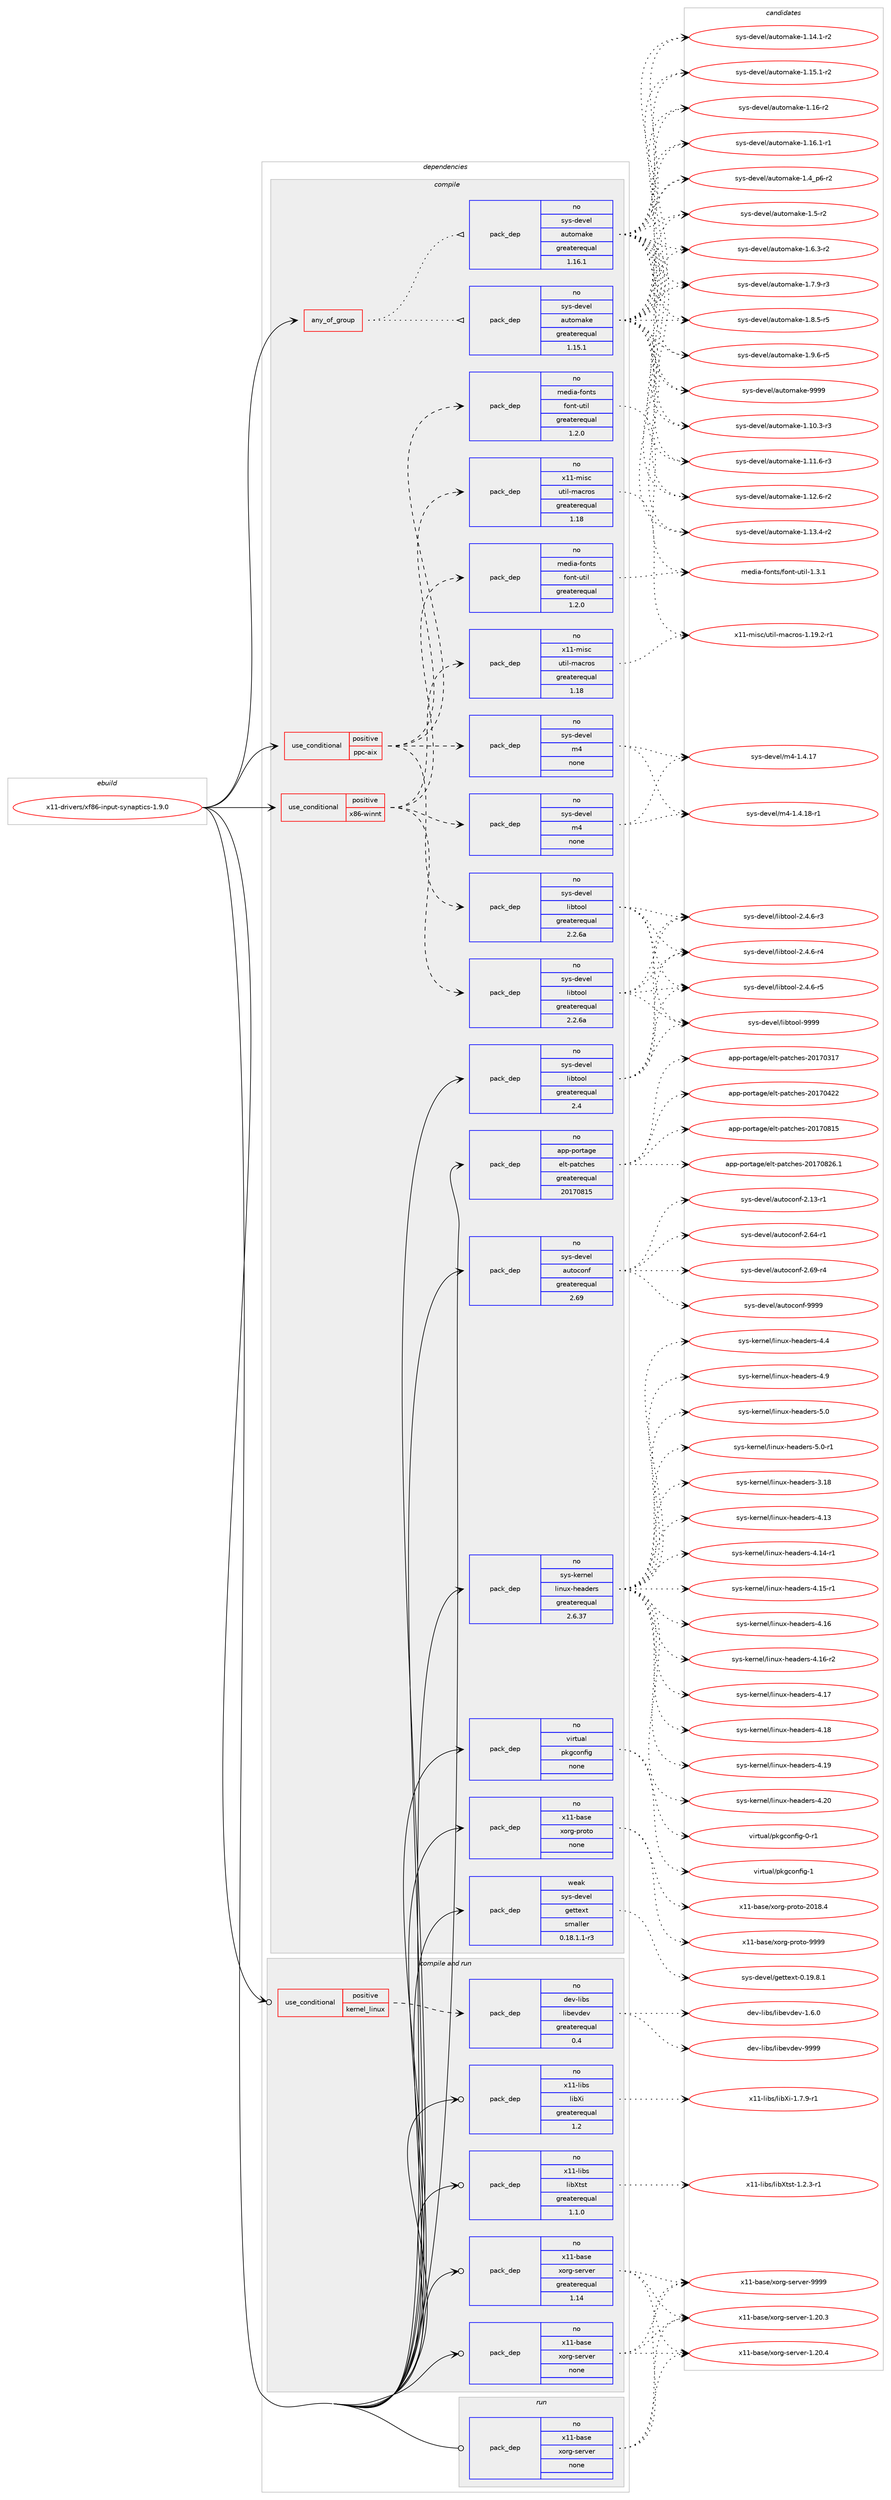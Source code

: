 digraph prolog {

# *************
# Graph options
# *************

newrank=true;
concentrate=true;
compound=true;
graph [rankdir=LR,fontname=Helvetica,fontsize=10,ranksep=1.5];#, ranksep=2.5, nodesep=0.2];
edge  [arrowhead=vee];
node  [fontname=Helvetica,fontsize=10];

# **********
# The ebuild
# **********

subgraph cluster_leftcol {
color=gray;
rank=same;
label=<<i>ebuild</i>>;
id [label="x11-drivers/xf86-input-synaptics-1.9.0", color=red, width=4, href="../x11-drivers/xf86-input-synaptics-1.9.0.svg"];
}

# ****************
# The dependencies
# ****************

subgraph cluster_midcol {
color=gray;
label=<<i>dependencies</i>>;
subgraph cluster_compile {
fillcolor="#eeeeee";
style=filled;
label=<<i>compile</i>>;
subgraph any28457 {
dependency1757010 [label=<<TABLE BORDER="0" CELLBORDER="1" CELLSPACING="0" CELLPADDING="4"><TR><TD CELLPADDING="10">any_of_group</TD></TR></TABLE>>, shape=none, color=red];subgraph pack1261853 {
dependency1757011 [label=<<TABLE BORDER="0" CELLBORDER="1" CELLSPACING="0" CELLPADDING="4" WIDTH="220"><TR><TD ROWSPAN="6" CELLPADDING="30">pack_dep</TD></TR><TR><TD WIDTH="110">no</TD></TR><TR><TD>sys-devel</TD></TR><TR><TD>automake</TD></TR><TR><TD>greaterequal</TD></TR><TR><TD>1.16.1</TD></TR></TABLE>>, shape=none, color=blue];
}
dependency1757010:e -> dependency1757011:w [weight=20,style="dotted",arrowhead="oinv"];
subgraph pack1261854 {
dependency1757012 [label=<<TABLE BORDER="0" CELLBORDER="1" CELLSPACING="0" CELLPADDING="4" WIDTH="220"><TR><TD ROWSPAN="6" CELLPADDING="30">pack_dep</TD></TR><TR><TD WIDTH="110">no</TD></TR><TR><TD>sys-devel</TD></TR><TR><TD>automake</TD></TR><TR><TD>greaterequal</TD></TR><TR><TD>1.15.1</TD></TR></TABLE>>, shape=none, color=blue];
}
dependency1757010:e -> dependency1757012:w [weight=20,style="dotted",arrowhead="oinv"];
}
id:e -> dependency1757010:w [weight=20,style="solid",arrowhead="vee"];
subgraph cond465697 {
dependency1757013 [label=<<TABLE BORDER="0" CELLBORDER="1" CELLSPACING="0" CELLPADDING="4"><TR><TD ROWSPAN="3" CELLPADDING="10">use_conditional</TD></TR><TR><TD>positive</TD></TR><TR><TD>ppc-aix</TD></TR></TABLE>>, shape=none, color=red];
subgraph pack1261855 {
dependency1757014 [label=<<TABLE BORDER="0" CELLBORDER="1" CELLSPACING="0" CELLPADDING="4" WIDTH="220"><TR><TD ROWSPAN="6" CELLPADDING="30">pack_dep</TD></TR><TR><TD WIDTH="110">no</TD></TR><TR><TD>sys-devel</TD></TR><TR><TD>libtool</TD></TR><TR><TD>greaterequal</TD></TR><TR><TD>2.2.6a</TD></TR></TABLE>>, shape=none, color=blue];
}
dependency1757013:e -> dependency1757014:w [weight=20,style="dashed",arrowhead="vee"];
subgraph pack1261856 {
dependency1757015 [label=<<TABLE BORDER="0" CELLBORDER="1" CELLSPACING="0" CELLPADDING="4" WIDTH="220"><TR><TD ROWSPAN="6" CELLPADDING="30">pack_dep</TD></TR><TR><TD WIDTH="110">no</TD></TR><TR><TD>sys-devel</TD></TR><TR><TD>m4</TD></TR><TR><TD>none</TD></TR><TR><TD></TD></TR></TABLE>>, shape=none, color=blue];
}
dependency1757013:e -> dependency1757015:w [weight=20,style="dashed",arrowhead="vee"];
subgraph pack1261857 {
dependency1757016 [label=<<TABLE BORDER="0" CELLBORDER="1" CELLSPACING="0" CELLPADDING="4" WIDTH="220"><TR><TD ROWSPAN="6" CELLPADDING="30">pack_dep</TD></TR><TR><TD WIDTH="110">no</TD></TR><TR><TD>x11-misc</TD></TR><TR><TD>util-macros</TD></TR><TR><TD>greaterequal</TD></TR><TR><TD>1.18</TD></TR></TABLE>>, shape=none, color=blue];
}
dependency1757013:e -> dependency1757016:w [weight=20,style="dashed",arrowhead="vee"];
subgraph pack1261858 {
dependency1757017 [label=<<TABLE BORDER="0" CELLBORDER="1" CELLSPACING="0" CELLPADDING="4" WIDTH="220"><TR><TD ROWSPAN="6" CELLPADDING="30">pack_dep</TD></TR><TR><TD WIDTH="110">no</TD></TR><TR><TD>media-fonts</TD></TR><TR><TD>font-util</TD></TR><TR><TD>greaterequal</TD></TR><TR><TD>1.2.0</TD></TR></TABLE>>, shape=none, color=blue];
}
dependency1757013:e -> dependency1757017:w [weight=20,style="dashed",arrowhead="vee"];
}
id:e -> dependency1757013:w [weight=20,style="solid",arrowhead="vee"];
subgraph cond465698 {
dependency1757018 [label=<<TABLE BORDER="0" CELLBORDER="1" CELLSPACING="0" CELLPADDING="4"><TR><TD ROWSPAN="3" CELLPADDING="10">use_conditional</TD></TR><TR><TD>positive</TD></TR><TR><TD>x86-winnt</TD></TR></TABLE>>, shape=none, color=red];
subgraph pack1261859 {
dependency1757019 [label=<<TABLE BORDER="0" CELLBORDER="1" CELLSPACING="0" CELLPADDING="4" WIDTH="220"><TR><TD ROWSPAN="6" CELLPADDING="30">pack_dep</TD></TR><TR><TD WIDTH="110">no</TD></TR><TR><TD>sys-devel</TD></TR><TR><TD>libtool</TD></TR><TR><TD>greaterequal</TD></TR><TR><TD>2.2.6a</TD></TR></TABLE>>, shape=none, color=blue];
}
dependency1757018:e -> dependency1757019:w [weight=20,style="dashed",arrowhead="vee"];
subgraph pack1261860 {
dependency1757020 [label=<<TABLE BORDER="0" CELLBORDER="1" CELLSPACING="0" CELLPADDING="4" WIDTH="220"><TR><TD ROWSPAN="6" CELLPADDING="30">pack_dep</TD></TR><TR><TD WIDTH="110">no</TD></TR><TR><TD>sys-devel</TD></TR><TR><TD>m4</TD></TR><TR><TD>none</TD></TR><TR><TD></TD></TR></TABLE>>, shape=none, color=blue];
}
dependency1757018:e -> dependency1757020:w [weight=20,style="dashed",arrowhead="vee"];
subgraph pack1261861 {
dependency1757021 [label=<<TABLE BORDER="0" CELLBORDER="1" CELLSPACING="0" CELLPADDING="4" WIDTH="220"><TR><TD ROWSPAN="6" CELLPADDING="30">pack_dep</TD></TR><TR><TD WIDTH="110">no</TD></TR><TR><TD>x11-misc</TD></TR><TR><TD>util-macros</TD></TR><TR><TD>greaterequal</TD></TR><TR><TD>1.18</TD></TR></TABLE>>, shape=none, color=blue];
}
dependency1757018:e -> dependency1757021:w [weight=20,style="dashed",arrowhead="vee"];
subgraph pack1261862 {
dependency1757022 [label=<<TABLE BORDER="0" CELLBORDER="1" CELLSPACING="0" CELLPADDING="4" WIDTH="220"><TR><TD ROWSPAN="6" CELLPADDING="30">pack_dep</TD></TR><TR><TD WIDTH="110">no</TD></TR><TR><TD>media-fonts</TD></TR><TR><TD>font-util</TD></TR><TR><TD>greaterequal</TD></TR><TR><TD>1.2.0</TD></TR></TABLE>>, shape=none, color=blue];
}
dependency1757018:e -> dependency1757022:w [weight=20,style="dashed",arrowhead="vee"];
}
id:e -> dependency1757018:w [weight=20,style="solid",arrowhead="vee"];
subgraph pack1261863 {
dependency1757023 [label=<<TABLE BORDER="0" CELLBORDER="1" CELLSPACING="0" CELLPADDING="4" WIDTH="220"><TR><TD ROWSPAN="6" CELLPADDING="30">pack_dep</TD></TR><TR><TD WIDTH="110">no</TD></TR><TR><TD>app-portage</TD></TR><TR><TD>elt-patches</TD></TR><TR><TD>greaterequal</TD></TR><TR><TD>20170815</TD></TR></TABLE>>, shape=none, color=blue];
}
id:e -> dependency1757023:w [weight=20,style="solid",arrowhead="vee"];
subgraph pack1261864 {
dependency1757024 [label=<<TABLE BORDER="0" CELLBORDER="1" CELLSPACING="0" CELLPADDING="4" WIDTH="220"><TR><TD ROWSPAN="6" CELLPADDING="30">pack_dep</TD></TR><TR><TD WIDTH="110">no</TD></TR><TR><TD>sys-devel</TD></TR><TR><TD>autoconf</TD></TR><TR><TD>greaterequal</TD></TR><TR><TD>2.69</TD></TR></TABLE>>, shape=none, color=blue];
}
id:e -> dependency1757024:w [weight=20,style="solid",arrowhead="vee"];
subgraph pack1261865 {
dependency1757025 [label=<<TABLE BORDER="0" CELLBORDER="1" CELLSPACING="0" CELLPADDING="4" WIDTH="220"><TR><TD ROWSPAN="6" CELLPADDING="30">pack_dep</TD></TR><TR><TD WIDTH="110">no</TD></TR><TR><TD>sys-devel</TD></TR><TR><TD>libtool</TD></TR><TR><TD>greaterequal</TD></TR><TR><TD>2.4</TD></TR></TABLE>>, shape=none, color=blue];
}
id:e -> dependency1757025:w [weight=20,style="solid",arrowhead="vee"];
subgraph pack1261866 {
dependency1757026 [label=<<TABLE BORDER="0" CELLBORDER="1" CELLSPACING="0" CELLPADDING="4" WIDTH="220"><TR><TD ROWSPAN="6" CELLPADDING="30">pack_dep</TD></TR><TR><TD WIDTH="110">no</TD></TR><TR><TD>sys-kernel</TD></TR><TR><TD>linux-headers</TD></TR><TR><TD>greaterequal</TD></TR><TR><TD>2.6.37</TD></TR></TABLE>>, shape=none, color=blue];
}
id:e -> dependency1757026:w [weight=20,style="solid",arrowhead="vee"];
subgraph pack1261867 {
dependency1757027 [label=<<TABLE BORDER="0" CELLBORDER="1" CELLSPACING="0" CELLPADDING="4" WIDTH="220"><TR><TD ROWSPAN="6" CELLPADDING="30">pack_dep</TD></TR><TR><TD WIDTH="110">no</TD></TR><TR><TD>virtual</TD></TR><TR><TD>pkgconfig</TD></TR><TR><TD>none</TD></TR><TR><TD></TD></TR></TABLE>>, shape=none, color=blue];
}
id:e -> dependency1757027:w [weight=20,style="solid",arrowhead="vee"];
subgraph pack1261868 {
dependency1757028 [label=<<TABLE BORDER="0" CELLBORDER="1" CELLSPACING="0" CELLPADDING="4" WIDTH="220"><TR><TD ROWSPAN="6" CELLPADDING="30">pack_dep</TD></TR><TR><TD WIDTH="110">no</TD></TR><TR><TD>x11-base</TD></TR><TR><TD>xorg-proto</TD></TR><TR><TD>none</TD></TR><TR><TD></TD></TR></TABLE>>, shape=none, color=blue];
}
id:e -> dependency1757028:w [weight=20,style="solid",arrowhead="vee"];
subgraph pack1261869 {
dependency1757029 [label=<<TABLE BORDER="0" CELLBORDER="1" CELLSPACING="0" CELLPADDING="4" WIDTH="220"><TR><TD ROWSPAN="6" CELLPADDING="30">pack_dep</TD></TR><TR><TD WIDTH="110">weak</TD></TR><TR><TD>sys-devel</TD></TR><TR><TD>gettext</TD></TR><TR><TD>smaller</TD></TR><TR><TD>0.18.1.1-r3</TD></TR></TABLE>>, shape=none, color=blue];
}
id:e -> dependency1757029:w [weight=20,style="solid",arrowhead="vee"];
}
subgraph cluster_compileandrun {
fillcolor="#eeeeee";
style=filled;
label=<<i>compile and run</i>>;
subgraph cond465699 {
dependency1757030 [label=<<TABLE BORDER="0" CELLBORDER="1" CELLSPACING="0" CELLPADDING="4"><TR><TD ROWSPAN="3" CELLPADDING="10">use_conditional</TD></TR><TR><TD>positive</TD></TR><TR><TD>kernel_linux</TD></TR></TABLE>>, shape=none, color=red];
subgraph pack1261870 {
dependency1757031 [label=<<TABLE BORDER="0" CELLBORDER="1" CELLSPACING="0" CELLPADDING="4" WIDTH="220"><TR><TD ROWSPAN="6" CELLPADDING="30">pack_dep</TD></TR><TR><TD WIDTH="110">no</TD></TR><TR><TD>dev-libs</TD></TR><TR><TD>libevdev</TD></TR><TR><TD>greaterequal</TD></TR><TR><TD>0.4</TD></TR></TABLE>>, shape=none, color=blue];
}
dependency1757030:e -> dependency1757031:w [weight=20,style="dashed",arrowhead="vee"];
}
id:e -> dependency1757030:w [weight=20,style="solid",arrowhead="odotvee"];
subgraph pack1261871 {
dependency1757032 [label=<<TABLE BORDER="0" CELLBORDER="1" CELLSPACING="0" CELLPADDING="4" WIDTH="220"><TR><TD ROWSPAN="6" CELLPADDING="30">pack_dep</TD></TR><TR><TD WIDTH="110">no</TD></TR><TR><TD>x11-base</TD></TR><TR><TD>xorg-server</TD></TR><TR><TD>greaterequal</TD></TR><TR><TD>1.14</TD></TR></TABLE>>, shape=none, color=blue];
}
id:e -> dependency1757032:w [weight=20,style="solid",arrowhead="odotvee"];
subgraph pack1261872 {
dependency1757033 [label=<<TABLE BORDER="0" CELLBORDER="1" CELLSPACING="0" CELLPADDING="4" WIDTH="220"><TR><TD ROWSPAN="6" CELLPADDING="30">pack_dep</TD></TR><TR><TD WIDTH="110">no</TD></TR><TR><TD>x11-base</TD></TR><TR><TD>xorg-server</TD></TR><TR><TD>none</TD></TR><TR><TD></TD></TR></TABLE>>, shape=none, color=blue];
}
id:e -> dependency1757033:w [weight=20,style="solid",arrowhead="odotvee"];
subgraph pack1261873 {
dependency1757034 [label=<<TABLE BORDER="0" CELLBORDER="1" CELLSPACING="0" CELLPADDING="4" WIDTH="220"><TR><TD ROWSPAN="6" CELLPADDING="30">pack_dep</TD></TR><TR><TD WIDTH="110">no</TD></TR><TR><TD>x11-libs</TD></TR><TR><TD>libXi</TD></TR><TR><TD>greaterequal</TD></TR><TR><TD>1.2</TD></TR></TABLE>>, shape=none, color=blue];
}
id:e -> dependency1757034:w [weight=20,style="solid",arrowhead="odotvee"];
subgraph pack1261874 {
dependency1757035 [label=<<TABLE BORDER="0" CELLBORDER="1" CELLSPACING="0" CELLPADDING="4" WIDTH="220"><TR><TD ROWSPAN="6" CELLPADDING="30">pack_dep</TD></TR><TR><TD WIDTH="110">no</TD></TR><TR><TD>x11-libs</TD></TR><TR><TD>libXtst</TD></TR><TR><TD>greaterequal</TD></TR><TR><TD>1.1.0</TD></TR></TABLE>>, shape=none, color=blue];
}
id:e -> dependency1757035:w [weight=20,style="solid",arrowhead="odotvee"];
}
subgraph cluster_run {
fillcolor="#eeeeee";
style=filled;
label=<<i>run</i>>;
subgraph pack1261875 {
dependency1757036 [label=<<TABLE BORDER="0" CELLBORDER="1" CELLSPACING="0" CELLPADDING="4" WIDTH="220"><TR><TD ROWSPAN="6" CELLPADDING="30">pack_dep</TD></TR><TR><TD WIDTH="110">no</TD></TR><TR><TD>x11-base</TD></TR><TR><TD>xorg-server</TD></TR><TR><TD>none</TD></TR><TR><TD></TD></TR></TABLE>>, shape=none, color=blue];
}
id:e -> dependency1757036:w [weight=20,style="solid",arrowhead="odot"];
}
}

# **************
# The candidates
# **************

subgraph cluster_choices {
rank=same;
color=gray;
label=<<i>candidates</i>>;

subgraph choice1261853 {
color=black;
nodesep=1;
choice11512111545100101118101108479711711611110997107101454946494846514511451 [label="sys-devel/automake-1.10.3-r3", color=red, width=4,href="../sys-devel/automake-1.10.3-r3.svg"];
choice11512111545100101118101108479711711611110997107101454946494946544511451 [label="sys-devel/automake-1.11.6-r3", color=red, width=4,href="../sys-devel/automake-1.11.6-r3.svg"];
choice11512111545100101118101108479711711611110997107101454946495046544511450 [label="sys-devel/automake-1.12.6-r2", color=red, width=4,href="../sys-devel/automake-1.12.6-r2.svg"];
choice11512111545100101118101108479711711611110997107101454946495146524511450 [label="sys-devel/automake-1.13.4-r2", color=red, width=4,href="../sys-devel/automake-1.13.4-r2.svg"];
choice11512111545100101118101108479711711611110997107101454946495246494511450 [label="sys-devel/automake-1.14.1-r2", color=red, width=4,href="../sys-devel/automake-1.14.1-r2.svg"];
choice11512111545100101118101108479711711611110997107101454946495346494511450 [label="sys-devel/automake-1.15.1-r2", color=red, width=4,href="../sys-devel/automake-1.15.1-r2.svg"];
choice1151211154510010111810110847971171161111099710710145494649544511450 [label="sys-devel/automake-1.16-r2", color=red, width=4,href="../sys-devel/automake-1.16-r2.svg"];
choice11512111545100101118101108479711711611110997107101454946495446494511449 [label="sys-devel/automake-1.16.1-r1", color=red, width=4,href="../sys-devel/automake-1.16.1-r1.svg"];
choice115121115451001011181011084797117116111109971071014549465295112544511450 [label="sys-devel/automake-1.4_p6-r2", color=red, width=4,href="../sys-devel/automake-1.4_p6-r2.svg"];
choice11512111545100101118101108479711711611110997107101454946534511450 [label="sys-devel/automake-1.5-r2", color=red, width=4,href="../sys-devel/automake-1.5-r2.svg"];
choice115121115451001011181011084797117116111109971071014549465446514511450 [label="sys-devel/automake-1.6.3-r2", color=red, width=4,href="../sys-devel/automake-1.6.3-r2.svg"];
choice115121115451001011181011084797117116111109971071014549465546574511451 [label="sys-devel/automake-1.7.9-r3", color=red, width=4,href="../sys-devel/automake-1.7.9-r3.svg"];
choice115121115451001011181011084797117116111109971071014549465646534511453 [label="sys-devel/automake-1.8.5-r5", color=red, width=4,href="../sys-devel/automake-1.8.5-r5.svg"];
choice115121115451001011181011084797117116111109971071014549465746544511453 [label="sys-devel/automake-1.9.6-r5", color=red, width=4,href="../sys-devel/automake-1.9.6-r5.svg"];
choice115121115451001011181011084797117116111109971071014557575757 [label="sys-devel/automake-9999", color=red, width=4,href="../sys-devel/automake-9999.svg"];
dependency1757011:e -> choice11512111545100101118101108479711711611110997107101454946494846514511451:w [style=dotted,weight="100"];
dependency1757011:e -> choice11512111545100101118101108479711711611110997107101454946494946544511451:w [style=dotted,weight="100"];
dependency1757011:e -> choice11512111545100101118101108479711711611110997107101454946495046544511450:w [style=dotted,weight="100"];
dependency1757011:e -> choice11512111545100101118101108479711711611110997107101454946495146524511450:w [style=dotted,weight="100"];
dependency1757011:e -> choice11512111545100101118101108479711711611110997107101454946495246494511450:w [style=dotted,weight="100"];
dependency1757011:e -> choice11512111545100101118101108479711711611110997107101454946495346494511450:w [style=dotted,weight="100"];
dependency1757011:e -> choice1151211154510010111810110847971171161111099710710145494649544511450:w [style=dotted,weight="100"];
dependency1757011:e -> choice11512111545100101118101108479711711611110997107101454946495446494511449:w [style=dotted,weight="100"];
dependency1757011:e -> choice115121115451001011181011084797117116111109971071014549465295112544511450:w [style=dotted,weight="100"];
dependency1757011:e -> choice11512111545100101118101108479711711611110997107101454946534511450:w [style=dotted,weight="100"];
dependency1757011:e -> choice115121115451001011181011084797117116111109971071014549465446514511450:w [style=dotted,weight="100"];
dependency1757011:e -> choice115121115451001011181011084797117116111109971071014549465546574511451:w [style=dotted,weight="100"];
dependency1757011:e -> choice115121115451001011181011084797117116111109971071014549465646534511453:w [style=dotted,weight="100"];
dependency1757011:e -> choice115121115451001011181011084797117116111109971071014549465746544511453:w [style=dotted,weight="100"];
dependency1757011:e -> choice115121115451001011181011084797117116111109971071014557575757:w [style=dotted,weight="100"];
}
subgraph choice1261854 {
color=black;
nodesep=1;
choice11512111545100101118101108479711711611110997107101454946494846514511451 [label="sys-devel/automake-1.10.3-r3", color=red, width=4,href="../sys-devel/automake-1.10.3-r3.svg"];
choice11512111545100101118101108479711711611110997107101454946494946544511451 [label="sys-devel/automake-1.11.6-r3", color=red, width=4,href="../sys-devel/automake-1.11.6-r3.svg"];
choice11512111545100101118101108479711711611110997107101454946495046544511450 [label="sys-devel/automake-1.12.6-r2", color=red, width=4,href="../sys-devel/automake-1.12.6-r2.svg"];
choice11512111545100101118101108479711711611110997107101454946495146524511450 [label="sys-devel/automake-1.13.4-r2", color=red, width=4,href="../sys-devel/automake-1.13.4-r2.svg"];
choice11512111545100101118101108479711711611110997107101454946495246494511450 [label="sys-devel/automake-1.14.1-r2", color=red, width=4,href="../sys-devel/automake-1.14.1-r2.svg"];
choice11512111545100101118101108479711711611110997107101454946495346494511450 [label="sys-devel/automake-1.15.1-r2", color=red, width=4,href="../sys-devel/automake-1.15.1-r2.svg"];
choice1151211154510010111810110847971171161111099710710145494649544511450 [label="sys-devel/automake-1.16-r2", color=red, width=4,href="../sys-devel/automake-1.16-r2.svg"];
choice11512111545100101118101108479711711611110997107101454946495446494511449 [label="sys-devel/automake-1.16.1-r1", color=red, width=4,href="../sys-devel/automake-1.16.1-r1.svg"];
choice115121115451001011181011084797117116111109971071014549465295112544511450 [label="sys-devel/automake-1.4_p6-r2", color=red, width=4,href="../sys-devel/automake-1.4_p6-r2.svg"];
choice11512111545100101118101108479711711611110997107101454946534511450 [label="sys-devel/automake-1.5-r2", color=red, width=4,href="../sys-devel/automake-1.5-r2.svg"];
choice115121115451001011181011084797117116111109971071014549465446514511450 [label="sys-devel/automake-1.6.3-r2", color=red, width=4,href="../sys-devel/automake-1.6.3-r2.svg"];
choice115121115451001011181011084797117116111109971071014549465546574511451 [label="sys-devel/automake-1.7.9-r3", color=red, width=4,href="../sys-devel/automake-1.7.9-r3.svg"];
choice115121115451001011181011084797117116111109971071014549465646534511453 [label="sys-devel/automake-1.8.5-r5", color=red, width=4,href="../sys-devel/automake-1.8.5-r5.svg"];
choice115121115451001011181011084797117116111109971071014549465746544511453 [label="sys-devel/automake-1.9.6-r5", color=red, width=4,href="../sys-devel/automake-1.9.6-r5.svg"];
choice115121115451001011181011084797117116111109971071014557575757 [label="sys-devel/automake-9999", color=red, width=4,href="../sys-devel/automake-9999.svg"];
dependency1757012:e -> choice11512111545100101118101108479711711611110997107101454946494846514511451:w [style=dotted,weight="100"];
dependency1757012:e -> choice11512111545100101118101108479711711611110997107101454946494946544511451:w [style=dotted,weight="100"];
dependency1757012:e -> choice11512111545100101118101108479711711611110997107101454946495046544511450:w [style=dotted,weight="100"];
dependency1757012:e -> choice11512111545100101118101108479711711611110997107101454946495146524511450:w [style=dotted,weight="100"];
dependency1757012:e -> choice11512111545100101118101108479711711611110997107101454946495246494511450:w [style=dotted,weight="100"];
dependency1757012:e -> choice11512111545100101118101108479711711611110997107101454946495346494511450:w [style=dotted,weight="100"];
dependency1757012:e -> choice1151211154510010111810110847971171161111099710710145494649544511450:w [style=dotted,weight="100"];
dependency1757012:e -> choice11512111545100101118101108479711711611110997107101454946495446494511449:w [style=dotted,weight="100"];
dependency1757012:e -> choice115121115451001011181011084797117116111109971071014549465295112544511450:w [style=dotted,weight="100"];
dependency1757012:e -> choice11512111545100101118101108479711711611110997107101454946534511450:w [style=dotted,weight="100"];
dependency1757012:e -> choice115121115451001011181011084797117116111109971071014549465446514511450:w [style=dotted,weight="100"];
dependency1757012:e -> choice115121115451001011181011084797117116111109971071014549465546574511451:w [style=dotted,weight="100"];
dependency1757012:e -> choice115121115451001011181011084797117116111109971071014549465646534511453:w [style=dotted,weight="100"];
dependency1757012:e -> choice115121115451001011181011084797117116111109971071014549465746544511453:w [style=dotted,weight="100"];
dependency1757012:e -> choice115121115451001011181011084797117116111109971071014557575757:w [style=dotted,weight="100"];
}
subgraph choice1261855 {
color=black;
nodesep=1;
choice1151211154510010111810110847108105981161111111084550465246544511451 [label="sys-devel/libtool-2.4.6-r3", color=red, width=4,href="../sys-devel/libtool-2.4.6-r3.svg"];
choice1151211154510010111810110847108105981161111111084550465246544511452 [label="sys-devel/libtool-2.4.6-r4", color=red, width=4,href="../sys-devel/libtool-2.4.6-r4.svg"];
choice1151211154510010111810110847108105981161111111084550465246544511453 [label="sys-devel/libtool-2.4.6-r5", color=red, width=4,href="../sys-devel/libtool-2.4.6-r5.svg"];
choice1151211154510010111810110847108105981161111111084557575757 [label="sys-devel/libtool-9999", color=red, width=4,href="../sys-devel/libtool-9999.svg"];
dependency1757014:e -> choice1151211154510010111810110847108105981161111111084550465246544511451:w [style=dotted,weight="100"];
dependency1757014:e -> choice1151211154510010111810110847108105981161111111084550465246544511452:w [style=dotted,weight="100"];
dependency1757014:e -> choice1151211154510010111810110847108105981161111111084550465246544511453:w [style=dotted,weight="100"];
dependency1757014:e -> choice1151211154510010111810110847108105981161111111084557575757:w [style=dotted,weight="100"];
}
subgraph choice1261856 {
color=black;
nodesep=1;
choice11512111545100101118101108471095245494652464955 [label="sys-devel/m4-1.4.17", color=red, width=4,href="../sys-devel/m4-1.4.17.svg"];
choice115121115451001011181011084710952454946524649564511449 [label="sys-devel/m4-1.4.18-r1", color=red, width=4,href="../sys-devel/m4-1.4.18-r1.svg"];
dependency1757015:e -> choice11512111545100101118101108471095245494652464955:w [style=dotted,weight="100"];
dependency1757015:e -> choice115121115451001011181011084710952454946524649564511449:w [style=dotted,weight="100"];
}
subgraph choice1261857 {
color=black;
nodesep=1;
choice1204949451091051159947117116105108451099799114111115454946495746504511449 [label="x11-misc/util-macros-1.19.2-r1", color=red, width=4,href="../x11-misc/util-macros-1.19.2-r1.svg"];
dependency1757016:e -> choice1204949451091051159947117116105108451099799114111115454946495746504511449:w [style=dotted,weight="100"];
}
subgraph choice1261858 {
color=black;
nodesep=1;
choice10910110010597451021111101161154710211111011645117116105108454946514649 [label="media-fonts/font-util-1.3.1", color=red, width=4,href="../media-fonts/font-util-1.3.1.svg"];
dependency1757017:e -> choice10910110010597451021111101161154710211111011645117116105108454946514649:w [style=dotted,weight="100"];
}
subgraph choice1261859 {
color=black;
nodesep=1;
choice1151211154510010111810110847108105981161111111084550465246544511451 [label="sys-devel/libtool-2.4.6-r3", color=red, width=4,href="../sys-devel/libtool-2.4.6-r3.svg"];
choice1151211154510010111810110847108105981161111111084550465246544511452 [label="sys-devel/libtool-2.4.6-r4", color=red, width=4,href="../sys-devel/libtool-2.4.6-r4.svg"];
choice1151211154510010111810110847108105981161111111084550465246544511453 [label="sys-devel/libtool-2.4.6-r5", color=red, width=4,href="../sys-devel/libtool-2.4.6-r5.svg"];
choice1151211154510010111810110847108105981161111111084557575757 [label="sys-devel/libtool-9999", color=red, width=4,href="../sys-devel/libtool-9999.svg"];
dependency1757019:e -> choice1151211154510010111810110847108105981161111111084550465246544511451:w [style=dotted,weight="100"];
dependency1757019:e -> choice1151211154510010111810110847108105981161111111084550465246544511452:w [style=dotted,weight="100"];
dependency1757019:e -> choice1151211154510010111810110847108105981161111111084550465246544511453:w [style=dotted,weight="100"];
dependency1757019:e -> choice1151211154510010111810110847108105981161111111084557575757:w [style=dotted,weight="100"];
}
subgraph choice1261860 {
color=black;
nodesep=1;
choice11512111545100101118101108471095245494652464955 [label="sys-devel/m4-1.4.17", color=red, width=4,href="../sys-devel/m4-1.4.17.svg"];
choice115121115451001011181011084710952454946524649564511449 [label="sys-devel/m4-1.4.18-r1", color=red, width=4,href="../sys-devel/m4-1.4.18-r1.svg"];
dependency1757020:e -> choice11512111545100101118101108471095245494652464955:w [style=dotted,weight="100"];
dependency1757020:e -> choice115121115451001011181011084710952454946524649564511449:w [style=dotted,weight="100"];
}
subgraph choice1261861 {
color=black;
nodesep=1;
choice1204949451091051159947117116105108451099799114111115454946495746504511449 [label="x11-misc/util-macros-1.19.2-r1", color=red, width=4,href="../x11-misc/util-macros-1.19.2-r1.svg"];
dependency1757021:e -> choice1204949451091051159947117116105108451099799114111115454946495746504511449:w [style=dotted,weight="100"];
}
subgraph choice1261862 {
color=black;
nodesep=1;
choice10910110010597451021111101161154710211111011645117116105108454946514649 [label="media-fonts/font-util-1.3.1", color=red, width=4,href="../media-fonts/font-util-1.3.1.svg"];
dependency1757022:e -> choice10910110010597451021111101161154710211111011645117116105108454946514649:w [style=dotted,weight="100"];
}
subgraph choice1261863 {
color=black;
nodesep=1;
choice97112112451121111141169710310147101108116451129711699104101115455048495548514955 [label="app-portage/elt-patches-20170317", color=red, width=4,href="../app-portage/elt-patches-20170317.svg"];
choice97112112451121111141169710310147101108116451129711699104101115455048495548525050 [label="app-portage/elt-patches-20170422", color=red, width=4,href="../app-portage/elt-patches-20170422.svg"];
choice97112112451121111141169710310147101108116451129711699104101115455048495548564953 [label="app-portage/elt-patches-20170815", color=red, width=4,href="../app-portage/elt-patches-20170815.svg"];
choice971121124511211111411697103101471011081164511297116991041011154550484955485650544649 [label="app-portage/elt-patches-20170826.1", color=red, width=4,href="../app-portage/elt-patches-20170826.1.svg"];
dependency1757023:e -> choice97112112451121111141169710310147101108116451129711699104101115455048495548514955:w [style=dotted,weight="100"];
dependency1757023:e -> choice97112112451121111141169710310147101108116451129711699104101115455048495548525050:w [style=dotted,weight="100"];
dependency1757023:e -> choice97112112451121111141169710310147101108116451129711699104101115455048495548564953:w [style=dotted,weight="100"];
dependency1757023:e -> choice971121124511211111411697103101471011081164511297116991041011154550484955485650544649:w [style=dotted,weight="100"];
}
subgraph choice1261864 {
color=black;
nodesep=1;
choice1151211154510010111810110847971171161119911111010245504649514511449 [label="sys-devel/autoconf-2.13-r1", color=red, width=4,href="../sys-devel/autoconf-2.13-r1.svg"];
choice1151211154510010111810110847971171161119911111010245504654524511449 [label="sys-devel/autoconf-2.64-r1", color=red, width=4,href="../sys-devel/autoconf-2.64-r1.svg"];
choice1151211154510010111810110847971171161119911111010245504654574511452 [label="sys-devel/autoconf-2.69-r4", color=red, width=4,href="../sys-devel/autoconf-2.69-r4.svg"];
choice115121115451001011181011084797117116111991111101024557575757 [label="sys-devel/autoconf-9999", color=red, width=4,href="../sys-devel/autoconf-9999.svg"];
dependency1757024:e -> choice1151211154510010111810110847971171161119911111010245504649514511449:w [style=dotted,weight="100"];
dependency1757024:e -> choice1151211154510010111810110847971171161119911111010245504654524511449:w [style=dotted,weight="100"];
dependency1757024:e -> choice1151211154510010111810110847971171161119911111010245504654574511452:w [style=dotted,weight="100"];
dependency1757024:e -> choice115121115451001011181011084797117116111991111101024557575757:w [style=dotted,weight="100"];
}
subgraph choice1261865 {
color=black;
nodesep=1;
choice1151211154510010111810110847108105981161111111084550465246544511451 [label="sys-devel/libtool-2.4.6-r3", color=red, width=4,href="../sys-devel/libtool-2.4.6-r3.svg"];
choice1151211154510010111810110847108105981161111111084550465246544511452 [label="sys-devel/libtool-2.4.6-r4", color=red, width=4,href="../sys-devel/libtool-2.4.6-r4.svg"];
choice1151211154510010111810110847108105981161111111084550465246544511453 [label="sys-devel/libtool-2.4.6-r5", color=red, width=4,href="../sys-devel/libtool-2.4.6-r5.svg"];
choice1151211154510010111810110847108105981161111111084557575757 [label="sys-devel/libtool-9999", color=red, width=4,href="../sys-devel/libtool-9999.svg"];
dependency1757025:e -> choice1151211154510010111810110847108105981161111111084550465246544511451:w [style=dotted,weight="100"];
dependency1757025:e -> choice1151211154510010111810110847108105981161111111084550465246544511452:w [style=dotted,weight="100"];
dependency1757025:e -> choice1151211154510010111810110847108105981161111111084550465246544511453:w [style=dotted,weight="100"];
dependency1757025:e -> choice1151211154510010111810110847108105981161111111084557575757:w [style=dotted,weight="100"];
}
subgraph choice1261866 {
color=black;
nodesep=1;
choice115121115451071011141101011084710810511011712045104101971001011141154551464956 [label="sys-kernel/linux-headers-3.18", color=red, width=4,href="../sys-kernel/linux-headers-3.18.svg"];
choice115121115451071011141101011084710810511011712045104101971001011141154552464951 [label="sys-kernel/linux-headers-4.13", color=red, width=4,href="../sys-kernel/linux-headers-4.13.svg"];
choice1151211154510710111411010110847108105110117120451041019710010111411545524649524511449 [label="sys-kernel/linux-headers-4.14-r1", color=red, width=4,href="../sys-kernel/linux-headers-4.14-r1.svg"];
choice1151211154510710111411010110847108105110117120451041019710010111411545524649534511449 [label="sys-kernel/linux-headers-4.15-r1", color=red, width=4,href="../sys-kernel/linux-headers-4.15-r1.svg"];
choice115121115451071011141101011084710810511011712045104101971001011141154552464954 [label="sys-kernel/linux-headers-4.16", color=red, width=4,href="../sys-kernel/linux-headers-4.16.svg"];
choice1151211154510710111411010110847108105110117120451041019710010111411545524649544511450 [label="sys-kernel/linux-headers-4.16-r2", color=red, width=4,href="../sys-kernel/linux-headers-4.16-r2.svg"];
choice115121115451071011141101011084710810511011712045104101971001011141154552464955 [label="sys-kernel/linux-headers-4.17", color=red, width=4,href="../sys-kernel/linux-headers-4.17.svg"];
choice115121115451071011141101011084710810511011712045104101971001011141154552464956 [label="sys-kernel/linux-headers-4.18", color=red, width=4,href="../sys-kernel/linux-headers-4.18.svg"];
choice115121115451071011141101011084710810511011712045104101971001011141154552464957 [label="sys-kernel/linux-headers-4.19", color=red, width=4,href="../sys-kernel/linux-headers-4.19.svg"];
choice115121115451071011141101011084710810511011712045104101971001011141154552465048 [label="sys-kernel/linux-headers-4.20", color=red, width=4,href="../sys-kernel/linux-headers-4.20.svg"];
choice1151211154510710111411010110847108105110117120451041019710010111411545524652 [label="sys-kernel/linux-headers-4.4", color=red, width=4,href="../sys-kernel/linux-headers-4.4.svg"];
choice1151211154510710111411010110847108105110117120451041019710010111411545524657 [label="sys-kernel/linux-headers-4.9", color=red, width=4,href="../sys-kernel/linux-headers-4.9.svg"];
choice1151211154510710111411010110847108105110117120451041019710010111411545534648 [label="sys-kernel/linux-headers-5.0", color=red, width=4,href="../sys-kernel/linux-headers-5.0.svg"];
choice11512111545107101114110101108471081051101171204510410197100101114115455346484511449 [label="sys-kernel/linux-headers-5.0-r1", color=red, width=4,href="../sys-kernel/linux-headers-5.0-r1.svg"];
dependency1757026:e -> choice115121115451071011141101011084710810511011712045104101971001011141154551464956:w [style=dotted,weight="100"];
dependency1757026:e -> choice115121115451071011141101011084710810511011712045104101971001011141154552464951:w [style=dotted,weight="100"];
dependency1757026:e -> choice1151211154510710111411010110847108105110117120451041019710010111411545524649524511449:w [style=dotted,weight="100"];
dependency1757026:e -> choice1151211154510710111411010110847108105110117120451041019710010111411545524649534511449:w [style=dotted,weight="100"];
dependency1757026:e -> choice115121115451071011141101011084710810511011712045104101971001011141154552464954:w [style=dotted,weight="100"];
dependency1757026:e -> choice1151211154510710111411010110847108105110117120451041019710010111411545524649544511450:w [style=dotted,weight="100"];
dependency1757026:e -> choice115121115451071011141101011084710810511011712045104101971001011141154552464955:w [style=dotted,weight="100"];
dependency1757026:e -> choice115121115451071011141101011084710810511011712045104101971001011141154552464956:w [style=dotted,weight="100"];
dependency1757026:e -> choice115121115451071011141101011084710810511011712045104101971001011141154552464957:w [style=dotted,weight="100"];
dependency1757026:e -> choice115121115451071011141101011084710810511011712045104101971001011141154552465048:w [style=dotted,weight="100"];
dependency1757026:e -> choice1151211154510710111411010110847108105110117120451041019710010111411545524652:w [style=dotted,weight="100"];
dependency1757026:e -> choice1151211154510710111411010110847108105110117120451041019710010111411545524657:w [style=dotted,weight="100"];
dependency1757026:e -> choice1151211154510710111411010110847108105110117120451041019710010111411545534648:w [style=dotted,weight="100"];
dependency1757026:e -> choice11512111545107101114110101108471081051101171204510410197100101114115455346484511449:w [style=dotted,weight="100"];
}
subgraph choice1261867 {
color=black;
nodesep=1;
choice11810511411611797108471121071039911111010210510345484511449 [label="virtual/pkgconfig-0-r1", color=red, width=4,href="../virtual/pkgconfig-0-r1.svg"];
choice1181051141161179710847112107103991111101021051034549 [label="virtual/pkgconfig-1", color=red, width=4,href="../virtual/pkgconfig-1.svg"];
dependency1757027:e -> choice11810511411611797108471121071039911111010210510345484511449:w [style=dotted,weight="100"];
dependency1757027:e -> choice1181051141161179710847112107103991111101021051034549:w [style=dotted,weight="100"];
}
subgraph choice1261868 {
color=black;
nodesep=1;
choice1204949459897115101471201111141034511211411111611145504849564652 [label="x11-base/xorg-proto-2018.4", color=red, width=4,href="../x11-base/xorg-proto-2018.4.svg"];
choice120494945989711510147120111114103451121141111161114557575757 [label="x11-base/xorg-proto-9999", color=red, width=4,href="../x11-base/xorg-proto-9999.svg"];
dependency1757028:e -> choice1204949459897115101471201111141034511211411111611145504849564652:w [style=dotted,weight="100"];
dependency1757028:e -> choice120494945989711510147120111114103451121141111161114557575757:w [style=dotted,weight="100"];
}
subgraph choice1261869 {
color=black;
nodesep=1;
choice1151211154510010111810110847103101116116101120116454846495746564649 [label="sys-devel/gettext-0.19.8.1", color=red, width=4,href="../sys-devel/gettext-0.19.8.1.svg"];
dependency1757029:e -> choice1151211154510010111810110847103101116116101120116454846495746564649:w [style=dotted,weight="100"];
}
subgraph choice1261870 {
color=black;
nodesep=1;
choice10010111845108105981154710810598101118100101118454946544648 [label="dev-libs/libevdev-1.6.0", color=red, width=4,href="../dev-libs/libevdev-1.6.0.svg"];
choice100101118451081059811547108105981011181001011184557575757 [label="dev-libs/libevdev-9999", color=red, width=4,href="../dev-libs/libevdev-9999.svg"];
dependency1757031:e -> choice10010111845108105981154710810598101118100101118454946544648:w [style=dotted,weight="100"];
dependency1757031:e -> choice100101118451081059811547108105981011181001011184557575757:w [style=dotted,weight="100"];
}
subgraph choice1261871 {
color=black;
nodesep=1;
choice1204949459897115101471201111141034511510111411810111445494650484651 [label="x11-base/xorg-server-1.20.3", color=red, width=4,href="../x11-base/xorg-server-1.20.3.svg"];
choice1204949459897115101471201111141034511510111411810111445494650484652 [label="x11-base/xorg-server-1.20.4", color=red, width=4,href="../x11-base/xorg-server-1.20.4.svg"];
choice120494945989711510147120111114103451151011141181011144557575757 [label="x11-base/xorg-server-9999", color=red, width=4,href="../x11-base/xorg-server-9999.svg"];
dependency1757032:e -> choice1204949459897115101471201111141034511510111411810111445494650484651:w [style=dotted,weight="100"];
dependency1757032:e -> choice1204949459897115101471201111141034511510111411810111445494650484652:w [style=dotted,weight="100"];
dependency1757032:e -> choice120494945989711510147120111114103451151011141181011144557575757:w [style=dotted,weight="100"];
}
subgraph choice1261872 {
color=black;
nodesep=1;
choice1204949459897115101471201111141034511510111411810111445494650484651 [label="x11-base/xorg-server-1.20.3", color=red, width=4,href="../x11-base/xorg-server-1.20.3.svg"];
choice1204949459897115101471201111141034511510111411810111445494650484652 [label="x11-base/xorg-server-1.20.4", color=red, width=4,href="../x11-base/xorg-server-1.20.4.svg"];
choice120494945989711510147120111114103451151011141181011144557575757 [label="x11-base/xorg-server-9999", color=red, width=4,href="../x11-base/xorg-server-9999.svg"];
dependency1757033:e -> choice1204949459897115101471201111141034511510111411810111445494650484651:w [style=dotted,weight="100"];
dependency1757033:e -> choice1204949459897115101471201111141034511510111411810111445494650484652:w [style=dotted,weight="100"];
dependency1757033:e -> choice120494945989711510147120111114103451151011141181011144557575757:w [style=dotted,weight="100"];
}
subgraph choice1261873 {
color=black;
nodesep=1;
choice120494945108105981154710810598881054549465546574511449 [label="x11-libs/libXi-1.7.9-r1", color=red, width=4,href="../x11-libs/libXi-1.7.9-r1.svg"];
dependency1757034:e -> choice120494945108105981154710810598881054549465546574511449:w [style=dotted,weight="100"];
}
subgraph choice1261874 {
color=black;
nodesep=1;
choice120494945108105981154710810598881161151164549465046514511449 [label="x11-libs/libXtst-1.2.3-r1", color=red, width=4,href="../x11-libs/libXtst-1.2.3-r1.svg"];
dependency1757035:e -> choice120494945108105981154710810598881161151164549465046514511449:w [style=dotted,weight="100"];
}
subgraph choice1261875 {
color=black;
nodesep=1;
choice1204949459897115101471201111141034511510111411810111445494650484651 [label="x11-base/xorg-server-1.20.3", color=red, width=4,href="../x11-base/xorg-server-1.20.3.svg"];
choice1204949459897115101471201111141034511510111411810111445494650484652 [label="x11-base/xorg-server-1.20.4", color=red, width=4,href="../x11-base/xorg-server-1.20.4.svg"];
choice120494945989711510147120111114103451151011141181011144557575757 [label="x11-base/xorg-server-9999", color=red, width=4,href="../x11-base/xorg-server-9999.svg"];
dependency1757036:e -> choice1204949459897115101471201111141034511510111411810111445494650484651:w [style=dotted,weight="100"];
dependency1757036:e -> choice1204949459897115101471201111141034511510111411810111445494650484652:w [style=dotted,weight="100"];
dependency1757036:e -> choice120494945989711510147120111114103451151011141181011144557575757:w [style=dotted,weight="100"];
}
}

}
